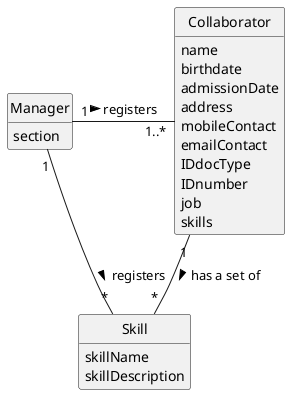 @startuml
skinparam monochrome true
skinparam packageStyle rectangle
skinparam shadowing false

'left to right direction

skinparam classAttributeIconSize 0

hide circle
hide methods

'title Domain Model

class Collaborator {
    name
    birthdate
    admissionDate
    address
    mobileContact
    emailContact
    IDdocType
    IDnumber
    job
    skills

}

class Manager {
    section
}

class Skill {
    skillName
    skillDescription
}
Manager "1" --right "*" Skill: registers >
Manager "1" --right "1..*" Collaborator: registers >
Collaborator "1" --down "*" Skill: has a set of >
@enduml